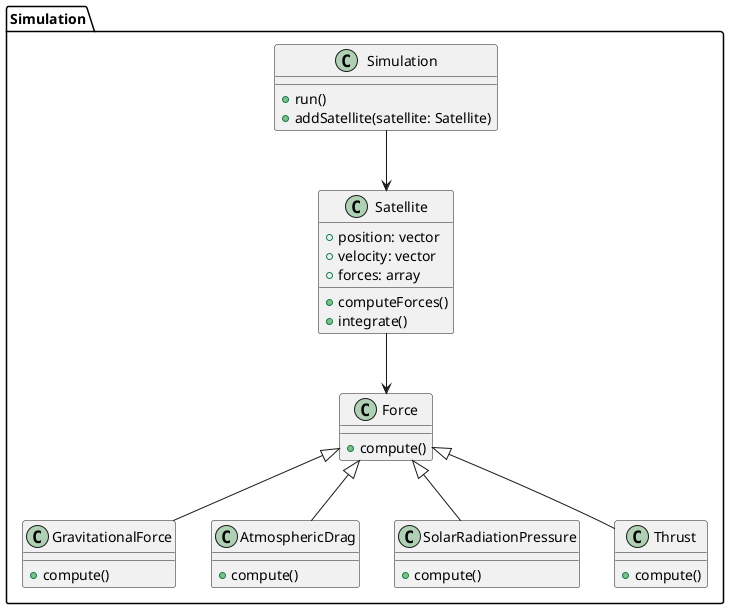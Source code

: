 @startuml
package "Simulation" {
  class "Satellite" {
    +position: vector
    +velocity: vector
    +forces: array
    +computeForces()
    +integrate()
  }

  class "Force" {
    +compute()
  }

  class "GravitationalForce" {
    +compute()
  }

  class "AtmosphericDrag" {
    +compute()
  }

  class "SolarRadiationPressure" {
    +compute()
  }

  class "Thrust" {
    +compute()
  }

  class "Simulation" {
    +run()
    +addSatellite(satellite: Satellite)
  }

  Satellite --> Force
  Force <|-- GravitationalForce
  Force <|-- AtmosphericDrag
  Force <|-- SolarRadiationPressure
  Force <|-- Thrust
  Simulation --> Satellite
}
@enduml